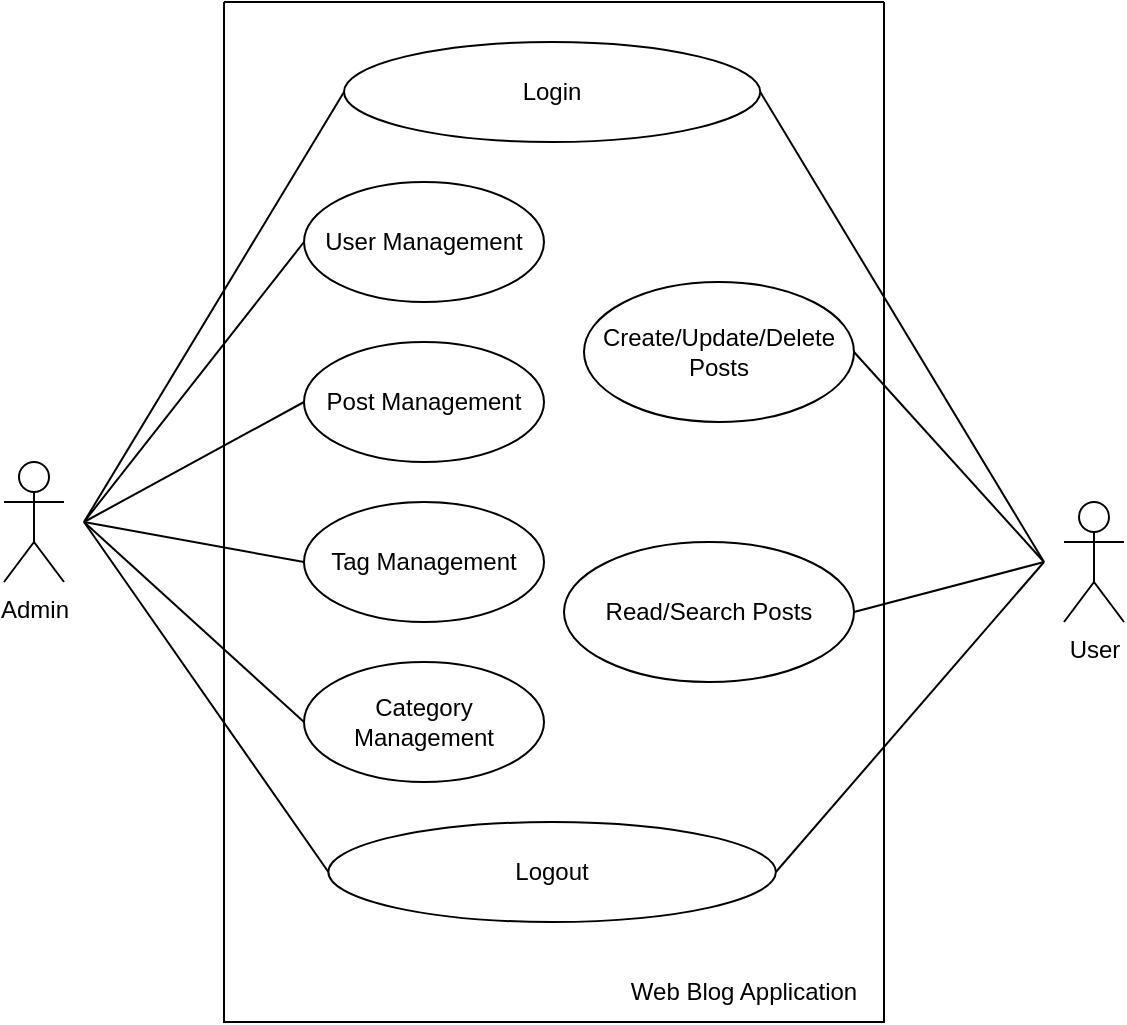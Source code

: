 <mxfile version="24.7.8">
  <diagram name="Page-1" id="IPZM-3Ij8Xc5iA5HIZ7i">
    <mxGraphModel dx="1339" dy="759" grid="1" gridSize="10" guides="1" tooltips="1" connect="1" arrows="1" fold="1" page="1" pageScale="1" pageWidth="850" pageHeight="1100" math="0" shadow="0">
      <root>
        <mxCell id="0" />
        <mxCell id="1" parent="0" />
        <mxCell id="RDLW753o5u6X-Bz460YA-1" value="Admin" style="shape=umlActor;verticalLabelPosition=bottom;verticalAlign=top;html=1;outlineConnect=0;" vertex="1" parent="1">
          <mxGeometry x="140" y="330" width="30" height="60" as="geometry" />
        </mxCell>
        <mxCell id="RDLW753o5u6X-Bz460YA-8" value="" style="swimlane;startSize=0;" vertex="1" parent="1">
          <mxGeometry x="250" y="100" width="330" height="510" as="geometry" />
        </mxCell>
        <mxCell id="RDLW753o5u6X-Bz460YA-24" style="edgeStyle=none;shape=connector;rounded=0;orthogonalLoop=1;jettySize=auto;html=1;exitX=0;exitY=0.5;exitDx=0;exitDy=0;strokeColor=default;align=center;verticalAlign=middle;fontFamily=Helvetica;fontSize=11;fontColor=default;labelBackgroundColor=default;endArrow=none;endFill=0;" edge="1" parent="RDLW753o5u6X-Bz460YA-8" source="RDLW753o5u6X-Bz460YA-4">
          <mxGeometry relative="1" as="geometry">
            <mxPoint x="-70" y="260" as="targetPoint" />
          </mxGeometry>
        </mxCell>
        <mxCell id="RDLW753o5u6X-Bz460YA-25" style="edgeStyle=none;shape=connector;rounded=0;orthogonalLoop=1;jettySize=auto;html=1;exitX=1;exitY=0.5;exitDx=0;exitDy=0;strokeColor=default;align=center;verticalAlign=middle;fontFamily=Helvetica;fontSize=11;fontColor=default;labelBackgroundColor=default;endArrow=none;endFill=0;" edge="1" parent="RDLW753o5u6X-Bz460YA-8" source="RDLW753o5u6X-Bz460YA-4">
          <mxGeometry relative="1" as="geometry">
            <mxPoint x="410" y="280" as="targetPoint" />
          </mxGeometry>
        </mxCell>
        <mxCell id="RDLW753o5u6X-Bz460YA-4" value="Login" style="ellipse;whiteSpace=wrap;html=1;" vertex="1" parent="RDLW753o5u6X-Bz460YA-8">
          <mxGeometry x="60" y="20" width="208.13" height="50" as="geometry" />
        </mxCell>
        <mxCell id="RDLW753o5u6X-Bz460YA-28" style="edgeStyle=none;shape=connector;rounded=0;orthogonalLoop=1;jettySize=auto;html=1;exitX=1;exitY=0.5;exitDx=0;exitDy=0;strokeColor=default;align=center;verticalAlign=middle;fontFamily=Helvetica;fontSize=11;fontColor=default;labelBackgroundColor=default;endArrow=none;endFill=0;" edge="1" parent="RDLW753o5u6X-Bz460YA-8" source="RDLW753o5u6X-Bz460YA-5">
          <mxGeometry relative="1" as="geometry">
            <mxPoint x="410" y="280" as="targetPoint" />
          </mxGeometry>
        </mxCell>
        <mxCell id="RDLW753o5u6X-Bz460YA-5" value="Create/Update/Delete Posts" style="ellipse;whiteSpace=wrap;html=1;" vertex="1" parent="RDLW753o5u6X-Bz460YA-8">
          <mxGeometry x="180" y="140" width="135" height="70" as="geometry" />
        </mxCell>
        <mxCell id="RDLW753o5u6X-Bz460YA-19" style="rounded=0;orthogonalLoop=1;jettySize=auto;html=1;exitX=0;exitY=0.5;exitDx=0;exitDy=0;endArrow=none;endFill=0;" edge="1" parent="RDLW753o5u6X-Bz460YA-8" source="RDLW753o5u6X-Bz460YA-9">
          <mxGeometry relative="1" as="geometry">
            <mxPoint x="-70" y="260" as="targetPoint" />
          </mxGeometry>
        </mxCell>
        <mxCell id="RDLW753o5u6X-Bz460YA-9" value="User Management" style="ellipse;whiteSpace=wrap;html=1;" vertex="1" parent="RDLW753o5u6X-Bz460YA-8">
          <mxGeometry x="40" y="90" width="120" height="60" as="geometry" />
        </mxCell>
        <mxCell id="RDLW753o5u6X-Bz460YA-20" style="edgeStyle=none;shape=connector;rounded=0;orthogonalLoop=1;jettySize=auto;html=1;exitX=0;exitY=0.5;exitDx=0;exitDy=0;strokeColor=default;align=center;verticalAlign=middle;fontFamily=Helvetica;fontSize=11;fontColor=default;labelBackgroundColor=default;endArrow=none;endFill=0;" edge="1" parent="RDLW753o5u6X-Bz460YA-8" source="RDLW753o5u6X-Bz460YA-10">
          <mxGeometry relative="1" as="geometry">
            <mxPoint x="-70" y="260" as="targetPoint" />
          </mxGeometry>
        </mxCell>
        <mxCell id="RDLW753o5u6X-Bz460YA-10" value="Post Management" style="ellipse;whiteSpace=wrap;html=1;" vertex="1" parent="RDLW753o5u6X-Bz460YA-8">
          <mxGeometry x="40" y="170" width="120" height="60" as="geometry" />
        </mxCell>
        <mxCell id="RDLW753o5u6X-Bz460YA-21" style="edgeStyle=none;shape=connector;rounded=0;orthogonalLoop=1;jettySize=auto;html=1;exitX=0;exitY=0.5;exitDx=0;exitDy=0;strokeColor=default;align=center;verticalAlign=middle;fontFamily=Helvetica;fontSize=11;fontColor=default;labelBackgroundColor=default;endArrow=none;endFill=0;" edge="1" parent="RDLW753o5u6X-Bz460YA-8" source="RDLW753o5u6X-Bz460YA-11">
          <mxGeometry relative="1" as="geometry">
            <mxPoint x="-70" y="260" as="targetPoint" />
          </mxGeometry>
        </mxCell>
        <mxCell id="RDLW753o5u6X-Bz460YA-11" value="Tag Management" style="ellipse;whiteSpace=wrap;html=1;" vertex="1" parent="RDLW753o5u6X-Bz460YA-8">
          <mxGeometry x="40" y="250" width="120" height="60" as="geometry" />
        </mxCell>
        <mxCell id="RDLW753o5u6X-Bz460YA-26" style="edgeStyle=none;shape=connector;rounded=0;orthogonalLoop=1;jettySize=auto;html=1;exitX=0;exitY=0.5;exitDx=0;exitDy=0;strokeColor=default;align=center;verticalAlign=middle;fontFamily=Helvetica;fontSize=11;fontColor=default;labelBackgroundColor=default;endArrow=none;endFill=0;" edge="1" parent="RDLW753o5u6X-Bz460YA-8" source="RDLW753o5u6X-Bz460YA-12">
          <mxGeometry relative="1" as="geometry">
            <mxPoint x="-70" y="260" as="targetPoint" />
          </mxGeometry>
        </mxCell>
        <mxCell id="RDLW753o5u6X-Bz460YA-12" value="Category Management" style="ellipse;whiteSpace=wrap;html=1;" vertex="1" parent="RDLW753o5u6X-Bz460YA-8">
          <mxGeometry x="40" y="330" width="120" height="60" as="geometry" />
        </mxCell>
        <mxCell id="RDLW753o5u6X-Bz460YA-22" style="edgeStyle=none;shape=connector;rounded=0;orthogonalLoop=1;jettySize=auto;html=1;exitX=0;exitY=0.5;exitDx=0;exitDy=0;strokeColor=default;align=center;verticalAlign=middle;fontFamily=Helvetica;fontSize=11;fontColor=default;labelBackgroundColor=default;endArrow=none;endFill=0;" edge="1" parent="RDLW753o5u6X-Bz460YA-8" source="RDLW753o5u6X-Bz460YA-6">
          <mxGeometry relative="1" as="geometry">
            <mxPoint x="-70" y="260" as="targetPoint" />
          </mxGeometry>
        </mxCell>
        <mxCell id="RDLW753o5u6X-Bz460YA-27" style="edgeStyle=none;shape=connector;rounded=0;orthogonalLoop=1;jettySize=auto;html=1;exitX=1;exitY=0.5;exitDx=0;exitDy=0;strokeColor=default;align=center;verticalAlign=middle;fontFamily=Helvetica;fontSize=11;fontColor=default;labelBackgroundColor=default;endArrow=none;endFill=0;" edge="1" parent="RDLW753o5u6X-Bz460YA-8" source="RDLW753o5u6X-Bz460YA-6">
          <mxGeometry relative="1" as="geometry">
            <mxPoint x="410" y="280" as="targetPoint" />
          </mxGeometry>
        </mxCell>
        <mxCell id="RDLW753o5u6X-Bz460YA-6" value="Logout" style="ellipse;whiteSpace=wrap;html=1;" vertex="1" parent="RDLW753o5u6X-Bz460YA-8">
          <mxGeometry x="52.19" y="410" width="223.75" height="50" as="geometry" />
        </mxCell>
        <mxCell id="RDLW753o5u6X-Bz460YA-30" style="edgeStyle=none;shape=connector;rounded=0;orthogonalLoop=1;jettySize=auto;html=1;exitX=1;exitY=0.5;exitDx=0;exitDy=0;strokeColor=default;align=center;verticalAlign=middle;fontFamily=Helvetica;fontSize=11;fontColor=default;labelBackgroundColor=default;endArrow=none;endFill=0;" edge="1" parent="RDLW753o5u6X-Bz460YA-8" source="RDLW753o5u6X-Bz460YA-14">
          <mxGeometry relative="1" as="geometry">
            <mxPoint x="410" y="280" as="targetPoint" />
          </mxGeometry>
        </mxCell>
        <mxCell id="RDLW753o5u6X-Bz460YA-14" value="Read/Search Posts" style="ellipse;whiteSpace=wrap;html=1;" vertex="1" parent="RDLW753o5u6X-Bz460YA-8">
          <mxGeometry x="170" y="270" width="145" height="70" as="geometry" />
        </mxCell>
        <mxCell id="RDLW753o5u6X-Bz460YA-18" value="Web Blog Application" style="text;html=1;align=center;verticalAlign=middle;whiteSpace=wrap;rounded=0;" vertex="1" parent="RDLW753o5u6X-Bz460YA-8">
          <mxGeometry x="190" y="480" width="140" height="30" as="geometry" />
        </mxCell>
        <mxCell id="RDLW753o5u6X-Bz460YA-15" value="User" style="shape=umlActor;verticalLabelPosition=bottom;verticalAlign=top;html=1;outlineConnect=0;" vertex="1" parent="1">
          <mxGeometry x="670" y="350" width="30" height="60" as="geometry" />
        </mxCell>
      </root>
    </mxGraphModel>
  </diagram>
</mxfile>
